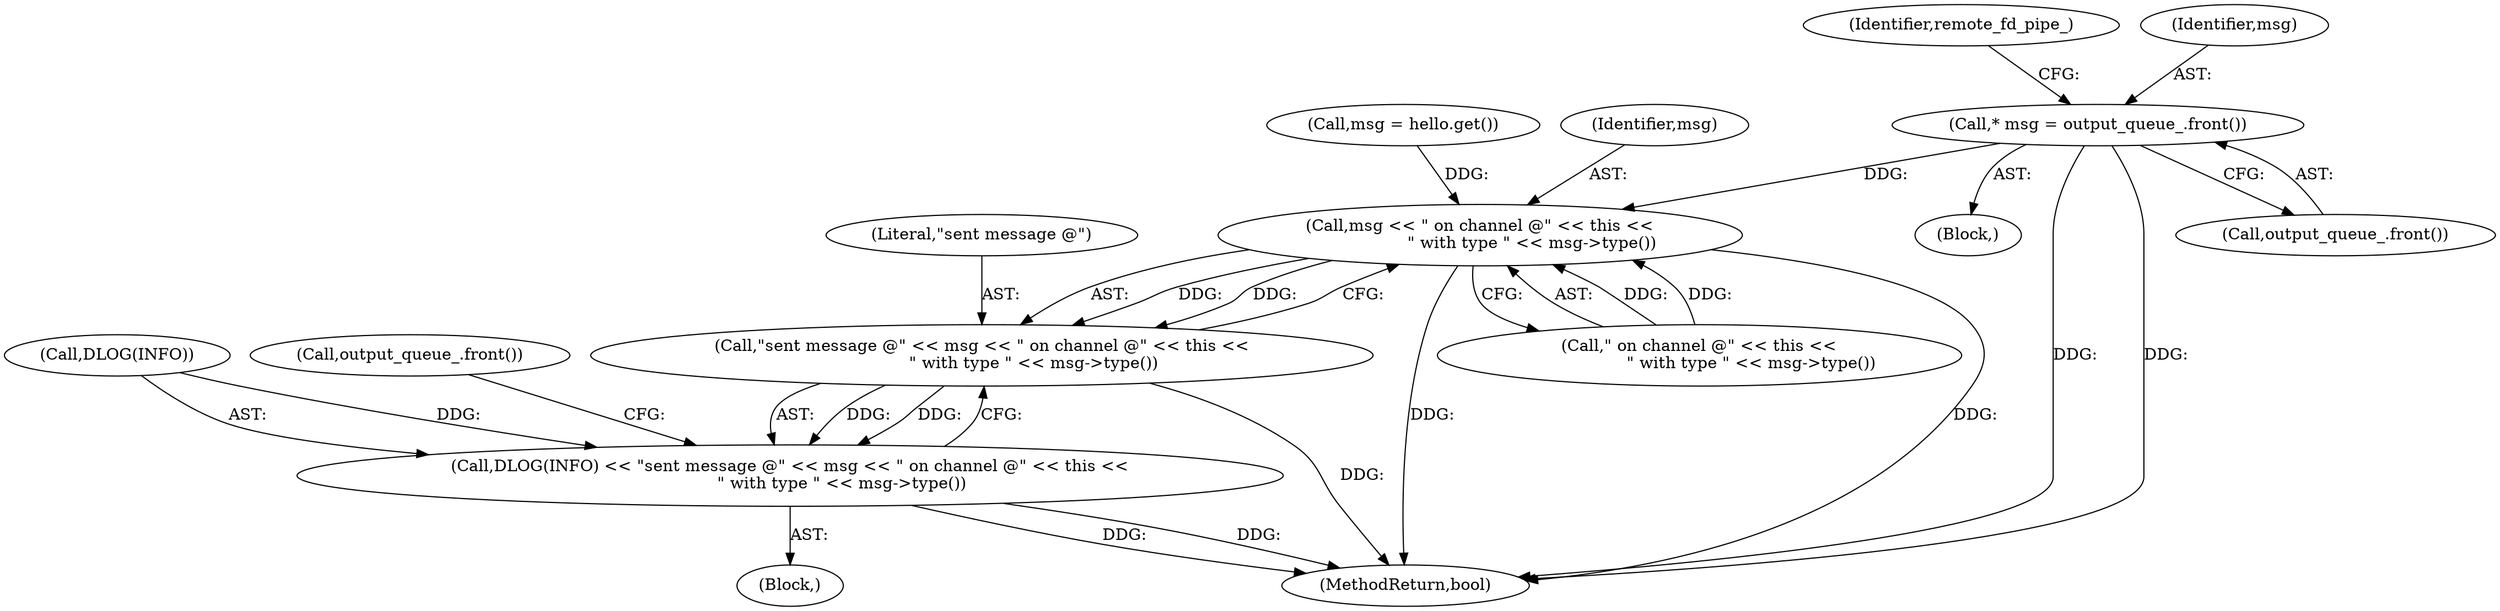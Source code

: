 digraph "0_Chrome_aac449e7154720b895ff1e7f3497c2ce95ae1a5a_0@pointer" {
"1000133" [label="(Call,* msg = output_queue_.front())"];
"1000494" [label="(Call,msg << \" on channel @\" << this <<\n                    \" with type \" << msg->type())"];
"1000492" [label="(Call,\"sent message @\" << msg << \" on channel @\" << this <<\n                    \" with type \" << msg->type())"];
"1000489" [label="(Call,DLOG(INFO) << \"sent message @\" << msg << \" on channel @\" << this <<\n                    \" with type \" << msg->type())"];
"1000183" [label="(Call,msg = hello.get())"];
"1000133" [label="(Call,* msg = output_queue_.front())"];
"1000494" [label="(Call,msg << \" on channel @\" << this <<\n                    \" with type \" << msg->type())"];
"1000140" [label="(Identifier,remote_fd_pipe_)"];
"1000493" [label="(Literal,\"sent message @\")"];
"1000131" [label="(Block,)"];
"1000485" [label="(Block,)"];
"1000496" [label="(Call,\" on channel @\" << this <<\n                    \" with type \" << msg->type())"];
"1000492" [label="(Call,\"sent message @\" << msg << \" on channel @\" << this <<\n                    \" with type \" << msg->type())"];
"1000490" [label="(Call,DLOG(INFO))"];
"1000507" [label="(MethodReturn,bool)"];
"1000503" [label="(Call,output_queue_.front())"];
"1000134" [label="(Identifier,msg)"];
"1000135" [label="(Call,output_queue_.front())"];
"1000495" [label="(Identifier,msg)"];
"1000489" [label="(Call,DLOG(INFO) << \"sent message @\" << msg << \" on channel @\" << this <<\n                    \" with type \" << msg->type())"];
"1000133" -> "1000131"  [label="AST: "];
"1000133" -> "1000135"  [label="CFG: "];
"1000134" -> "1000133"  [label="AST: "];
"1000135" -> "1000133"  [label="AST: "];
"1000140" -> "1000133"  [label="CFG: "];
"1000133" -> "1000507"  [label="DDG: "];
"1000133" -> "1000507"  [label="DDG: "];
"1000133" -> "1000494"  [label="DDG: "];
"1000494" -> "1000492"  [label="AST: "];
"1000494" -> "1000496"  [label="CFG: "];
"1000495" -> "1000494"  [label="AST: "];
"1000496" -> "1000494"  [label="AST: "];
"1000492" -> "1000494"  [label="CFG: "];
"1000494" -> "1000507"  [label="DDG: "];
"1000494" -> "1000507"  [label="DDG: "];
"1000494" -> "1000492"  [label="DDG: "];
"1000494" -> "1000492"  [label="DDG: "];
"1000183" -> "1000494"  [label="DDG: "];
"1000496" -> "1000494"  [label="DDG: "];
"1000496" -> "1000494"  [label="DDG: "];
"1000492" -> "1000489"  [label="AST: "];
"1000493" -> "1000492"  [label="AST: "];
"1000489" -> "1000492"  [label="CFG: "];
"1000492" -> "1000507"  [label="DDG: "];
"1000492" -> "1000489"  [label="DDG: "];
"1000492" -> "1000489"  [label="DDG: "];
"1000489" -> "1000485"  [label="AST: "];
"1000490" -> "1000489"  [label="AST: "];
"1000503" -> "1000489"  [label="CFG: "];
"1000489" -> "1000507"  [label="DDG: "];
"1000489" -> "1000507"  [label="DDG: "];
"1000490" -> "1000489"  [label="DDG: "];
}
